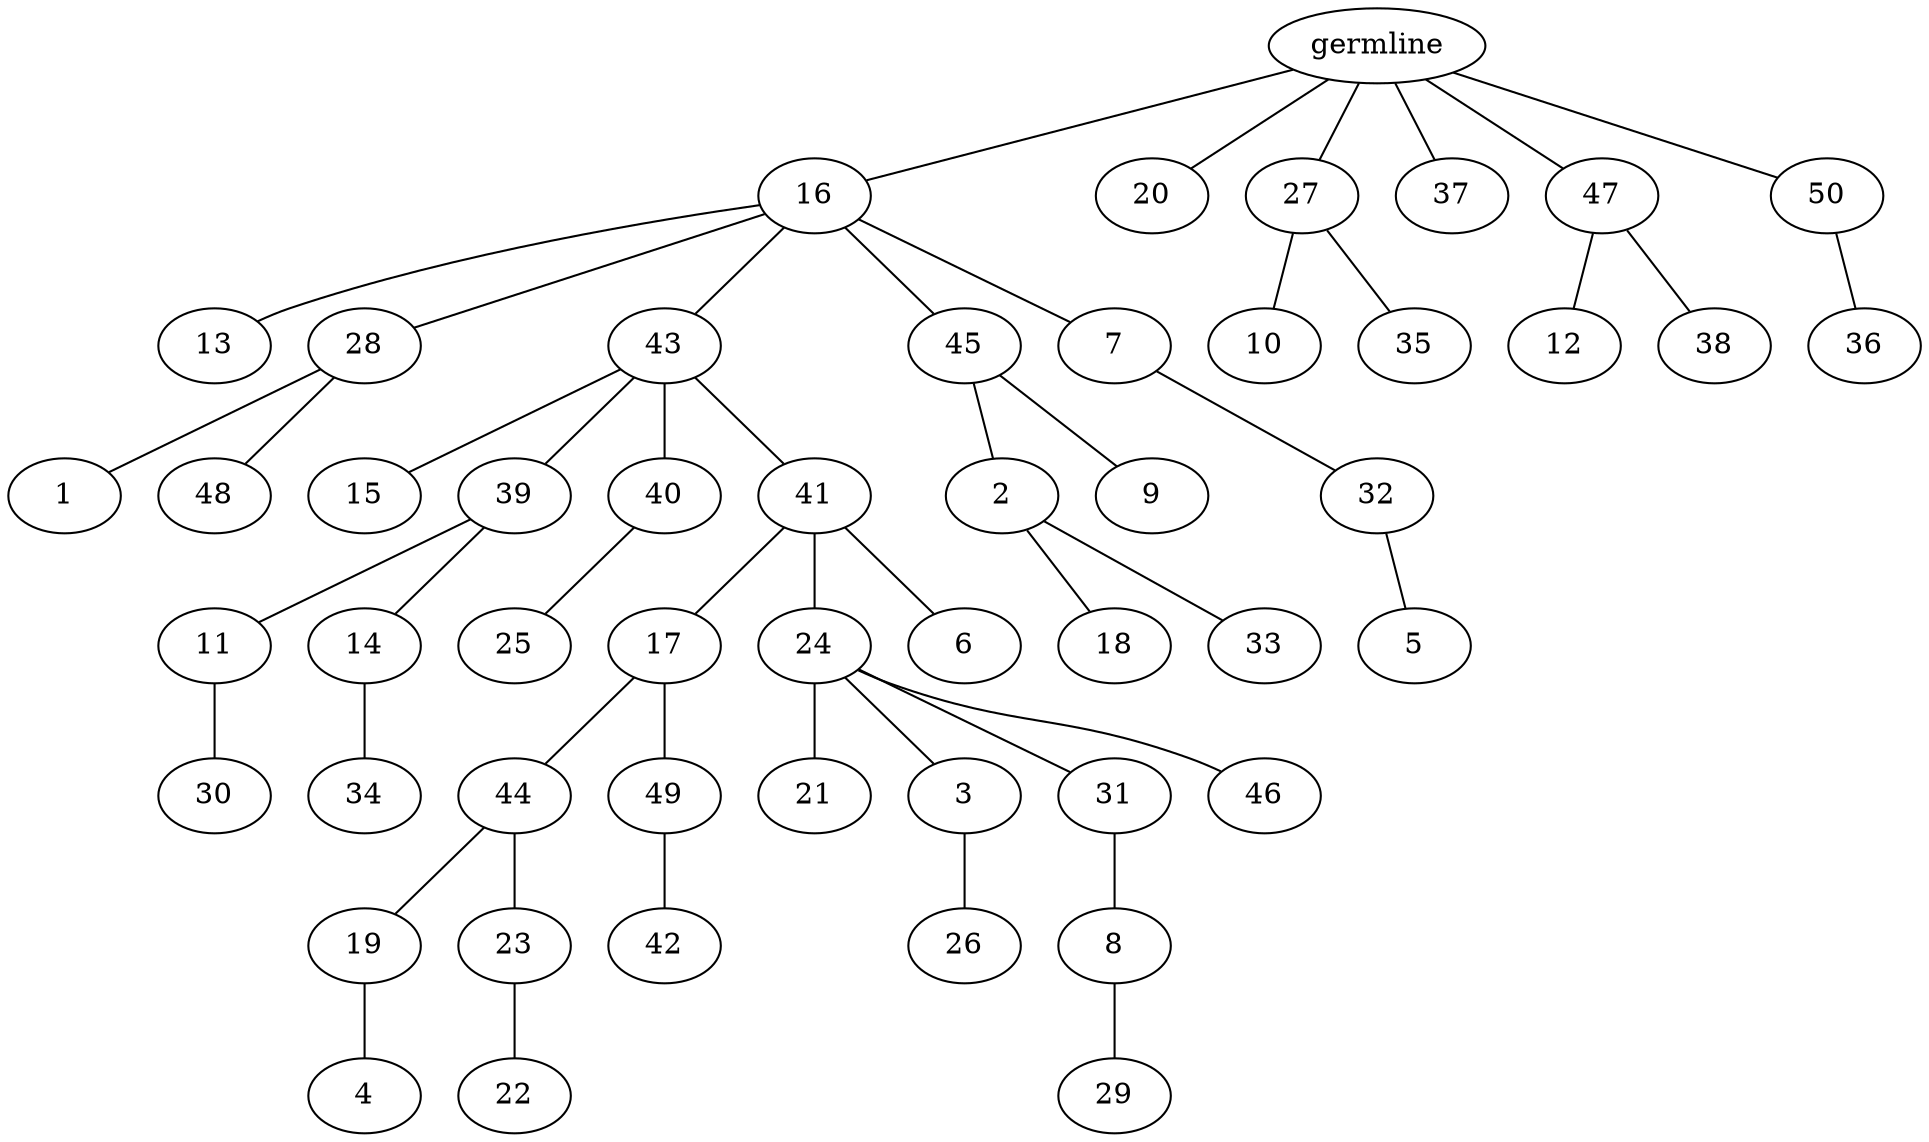 graph tree {
    "140434131403632" [label="germline"];
    "140434123476416" [label="16"];
    "140434121996512" [label="13"];
    "140434123474784" [label="28"];
    "140434123476704" [label="1"];
    "140434123476752" [label="48"];
    "140434123473296" [label="43"];
    "140434123473536" [label="15"];
    "140434123476944" [label="39"];
    "140434123474928" [label="11"];
    "140434121996464" [label="30"];
    "140434123475360" [label="14"];
    "140434121995888" [label="34"];
    "140434123476800" [label="40"];
    "140434121996080" [label="25"];
    "140434121995024" [label="41"];
    "140434121994496" [label="17"];
    "140434121995600" [label="44"];
    "140434121996368" [label="19"];
    "140434121994736" [label="4"];
    "140434121997664" [label="23"];
    "140434121997904" [label="22"];
    "140434121995312" [label="49"];
    "140434121996032" [label="42"];
    "140434121997088" [label="24"];
    "140434121996656" [label="21"];
    "140434121995504" [label="3"];
    "140434121995696" [label="26"];
    "140434121997952" [label="31"];
    "140434121996848" [label="8"];
    "140434131256992" [label="29"];
    "140434121995744" [label="46"];
    "140434121997040" [label="6"];
    "140434121996608" [label="45"];
    "140434131258240" [label="2"];
    "140434131258960" [label="18"];
    "140434131258528" [label="33"];
    "140434131258144" [label="9"];
    "140434131258672" [label="7"];
    "140434131256320" [label="32"];
    "140434113963536" [label="5"];
    "140434123475936" [label="20"];
    "140434123473392" [label="27"];
    "140434131258432" [label="10"];
    "140434131258768" [label="35"];
    "140434131259248" [label="37"];
    "140434131259152" [label="47"];
    "140434131257088" [label="12"];
    "140434131258864" [label="38"];
    "140434131257520" [label="50"];
    "140434131256896" [label="36"];
    "140434131403632" -- "140434123476416";
    "140434131403632" -- "140434123475936";
    "140434131403632" -- "140434123473392";
    "140434131403632" -- "140434131259248";
    "140434131403632" -- "140434131259152";
    "140434131403632" -- "140434131257520";
    "140434123476416" -- "140434121996512";
    "140434123476416" -- "140434123474784";
    "140434123476416" -- "140434123473296";
    "140434123476416" -- "140434121996608";
    "140434123476416" -- "140434131258672";
    "140434123474784" -- "140434123476704";
    "140434123474784" -- "140434123476752";
    "140434123473296" -- "140434123473536";
    "140434123473296" -- "140434123476944";
    "140434123473296" -- "140434123476800";
    "140434123473296" -- "140434121995024";
    "140434123476944" -- "140434123474928";
    "140434123476944" -- "140434123475360";
    "140434123474928" -- "140434121996464";
    "140434123475360" -- "140434121995888";
    "140434123476800" -- "140434121996080";
    "140434121995024" -- "140434121994496";
    "140434121995024" -- "140434121997088";
    "140434121995024" -- "140434121997040";
    "140434121994496" -- "140434121995600";
    "140434121994496" -- "140434121995312";
    "140434121995600" -- "140434121996368";
    "140434121995600" -- "140434121997664";
    "140434121996368" -- "140434121994736";
    "140434121997664" -- "140434121997904";
    "140434121995312" -- "140434121996032";
    "140434121997088" -- "140434121996656";
    "140434121997088" -- "140434121995504";
    "140434121997088" -- "140434121997952";
    "140434121997088" -- "140434121995744";
    "140434121995504" -- "140434121995696";
    "140434121997952" -- "140434121996848";
    "140434121996848" -- "140434131256992";
    "140434121996608" -- "140434131258240";
    "140434121996608" -- "140434131258144";
    "140434131258240" -- "140434131258960";
    "140434131258240" -- "140434131258528";
    "140434131258672" -- "140434131256320";
    "140434131256320" -- "140434113963536";
    "140434123473392" -- "140434131258432";
    "140434123473392" -- "140434131258768";
    "140434131259152" -- "140434131257088";
    "140434131259152" -- "140434131258864";
    "140434131257520" -- "140434131256896";
}
